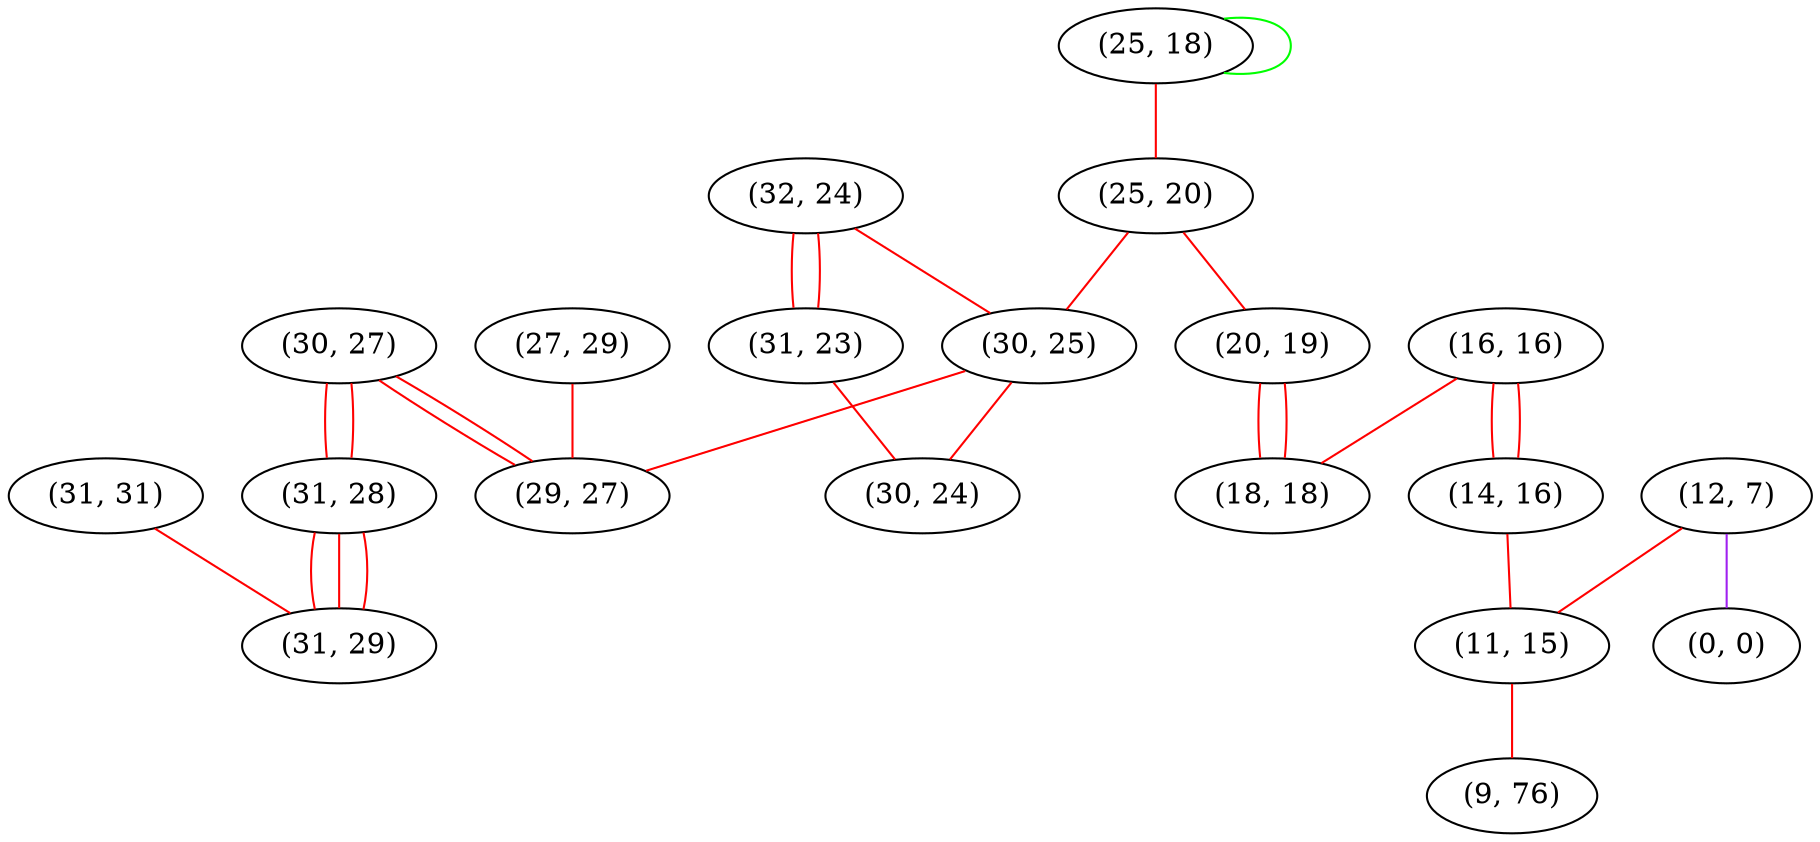 graph "" {
"(30, 27)";
"(31, 28)";
"(16, 16)";
"(14, 16)";
"(25, 18)";
"(12, 7)";
"(32, 24)";
"(0, 0)";
"(31, 31)";
"(25, 20)";
"(31, 29)";
"(31, 23)";
"(20, 19)";
"(18, 18)";
"(11, 15)";
"(30, 25)";
"(27, 29)";
"(30, 24)";
"(9, 76)";
"(29, 27)";
"(30, 27)" -- "(31, 28)"  [color=red, key=0, weight=1];
"(30, 27)" -- "(31, 28)"  [color=red, key=1, weight=1];
"(30, 27)" -- "(29, 27)"  [color=red, key=0, weight=1];
"(30, 27)" -- "(29, 27)"  [color=red, key=1, weight=1];
"(31, 28)" -- "(31, 29)"  [color=red, key=0, weight=1];
"(31, 28)" -- "(31, 29)"  [color=red, key=1, weight=1];
"(31, 28)" -- "(31, 29)"  [color=red, key=2, weight=1];
"(16, 16)" -- "(14, 16)"  [color=red, key=0, weight=1];
"(16, 16)" -- "(14, 16)"  [color=red, key=1, weight=1];
"(16, 16)" -- "(18, 18)"  [color=red, key=0, weight=1];
"(14, 16)" -- "(11, 15)"  [color=red, key=0, weight=1];
"(25, 18)" -- "(25, 18)"  [color=green, key=0, weight=2];
"(25, 18)" -- "(25, 20)"  [color=red, key=0, weight=1];
"(12, 7)" -- "(11, 15)"  [color=red, key=0, weight=1];
"(12, 7)" -- "(0, 0)"  [color=purple, key=0, weight=4];
"(32, 24)" -- "(30, 25)"  [color=red, key=0, weight=1];
"(32, 24)" -- "(31, 23)"  [color=red, key=0, weight=1];
"(32, 24)" -- "(31, 23)"  [color=red, key=1, weight=1];
"(31, 31)" -- "(31, 29)"  [color=red, key=0, weight=1];
"(25, 20)" -- "(30, 25)"  [color=red, key=0, weight=1];
"(25, 20)" -- "(20, 19)"  [color=red, key=0, weight=1];
"(31, 23)" -- "(30, 24)"  [color=red, key=0, weight=1];
"(20, 19)" -- "(18, 18)"  [color=red, key=0, weight=1];
"(20, 19)" -- "(18, 18)"  [color=red, key=1, weight=1];
"(11, 15)" -- "(9, 76)"  [color=red, key=0, weight=1];
"(30, 25)" -- "(30, 24)"  [color=red, key=0, weight=1];
"(30, 25)" -- "(29, 27)"  [color=red, key=0, weight=1];
"(27, 29)" -- "(29, 27)"  [color=red, key=0, weight=1];
}
